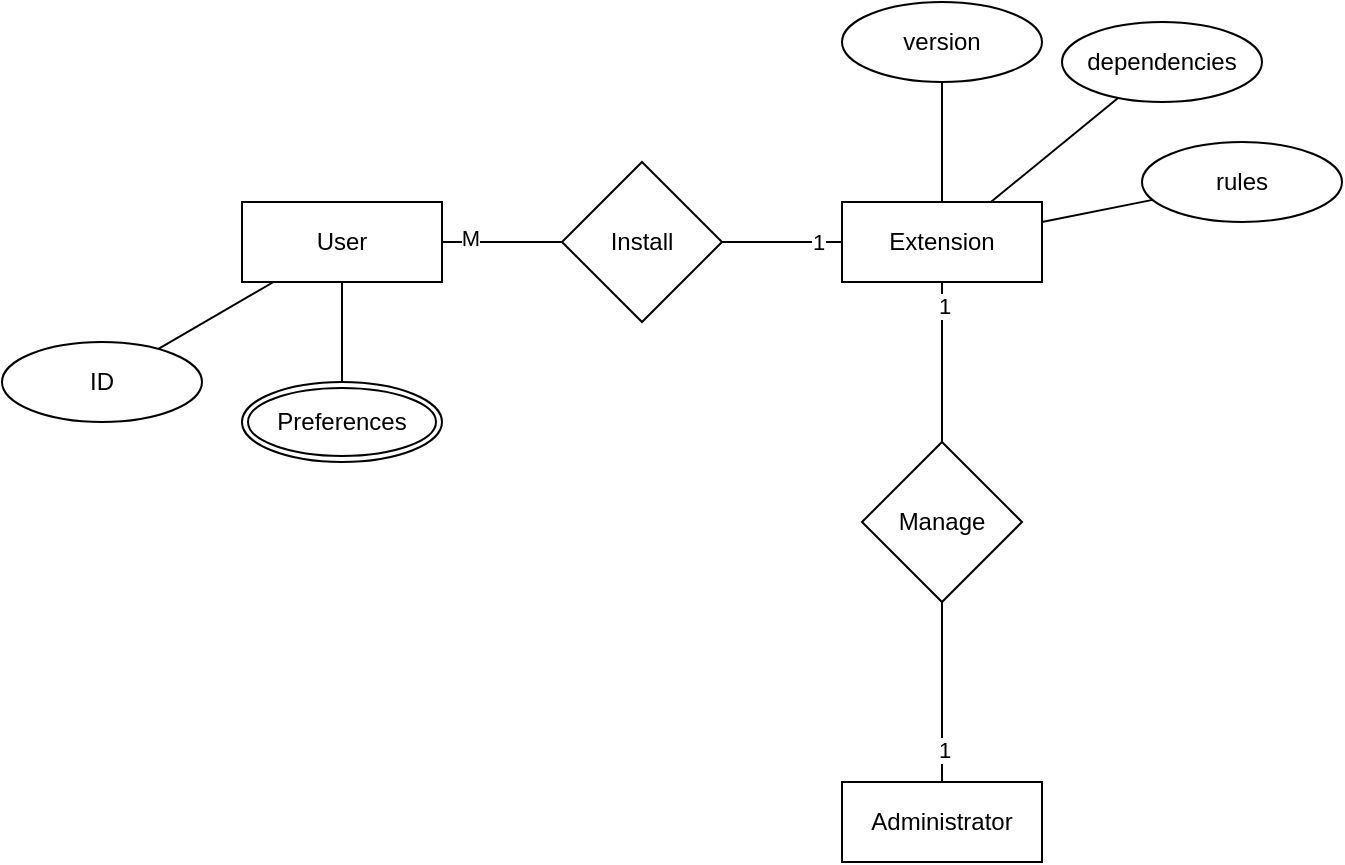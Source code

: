 <mxfile version="23.1.5" type="device">
  <diagram id="R2lEEEUBdFMjLlhIrx00" name="Page-1">
    <mxGraphModel dx="913" dy="540" grid="1" gridSize="10" guides="1" tooltips="1" connect="1" arrows="1" fold="1" page="1" pageScale="1" pageWidth="850" pageHeight="1100" math="0" shadow="0" extFonts="Permanent Marker^https://fonts.googleapis.com/css?family=Permanent+Marker">
      <root>
        <mxCell id="0" />
        <mxCell id="1" parent="0" />
        <mxCell id="5O6FmlXblkO6I3PZR3Dj-5" value="User" style="whiteSpace=wrap;html=1;align=center;" vertex="1" parent="1">
          <mxGeometry x="170" y="190" width="100" height="40" as="geometry" />
        </mxCell>
        <mxCell id="5O6FmlXblkO6I3PZR3Dj-7" value="Extension" style="whiteSpace=wrap;html=1;align=center;" vertex="1" parent="1">
          <mxGeometry x="470" y="190" width="100" height="40" as="geometry" />
        </mxCell>
        <mxCell id="5O6FmlXblkO6I3PZR3Dj-8" value="Administrator" style="whiteSpace=wrap;html=1;align=center;" vertex="1" parent="1">
          <mxGeometry x="470" y="480" width="100" height="40" as="geometry" />
        </mxCell>
        <mxCell id="5O6FmlXblkO6I3PZR3Dj-11" value="" style="endArrow=none;html=1;rounded=0;" edge="1" parent="1" source="5O6FmlXblkO6I3PZR3Dj-5" target="5O6FmlXblkO6I3PZR3Dj-12">
          <mxGeometry width="50" height="50" relative="1" as="geometry">
            <mxPoint x="200" y="350" as="sourcePoint" />
            <mxPoint x="250" y="300" as="targetPoint" />
          </mxGeometry>
        </mxCell>
        <mxCell id="5O6FmlXblkO6I3PZR3Dj-32" value="M" style="edgeLabel;html=1;align=center;verticalAlign=middle;resizable=0;points=[];" vertex="1" connectable="0" parent="5O6FmlXblkO6I3PZR3Dj-11">
          <mxGeometry x="-0.526" y="2" relative="1" as="geometry">
            <mxPoint as="offset" />
          </mxGeometry>
        </mxCell>
        <mxCell id="5O6FmlXblkO6I3PZR3Dj-12" value="Install" style="rhombus;whiteSpace=wrap;html=1;" vertex="1" parent="1">
          <mxGeometry x="330" y="170" width="80" height="80" as="geometry" />
        </mxCell>
        <mxCell id="5O6FmlXblkO6I3PZR3Dj-13" value="" style="endArrow=none;html=1;rounded=0;exitX=1;exitY=0.5;exitDx=0;exitDy=0;" edge="1" parent="1" source="5O6FmlXblkO6I3PZR3Dj-12" target="5O6FmlXblkO6I3PZR3Dj-7">
          <mxGeometry width="50" height="50" relative="1" as="geometry">
            <mxPoint x="425" y="130" as="sourcePoint" />
            <mxPoint x="485" y="130" as="targetPoint" />
          </mxGeometry>
        </mxCell>
        <mxCell id="5O6FmlXblkO6I3PZR3Dj-31" value="1" style="edgeLabel;html=1;align=center;verticalAlign=middle;resizable=0;points=[];" vertex="1" connectable="0" parent="5O6FmlXblkO6I3PZR3Dj-13">
          <mxGeometry x="0.604" relative="1" as="geometry">
            <mxPoint as="offset" />
          </mxGeometry>
        </mxCell>
        <mxCell id="5O6FmlXblkO6I3PZR3Dj-14" value="Manage" style="rhombus;whiteSpace=wrap;html=1;" vertex="1" parent="1">
          <mxGeometry x="480" y="310" width="80" height="80" as="geometry" />
        </mxCell>
        <mxCell id="5O6FmlXblkO6I3PZR3Dj-15" value="" style="endArrow=none;html=1;rounded=0;" edge="1" parent="1" source="5O6FmlXblkO6I3PZR3Dj-14" target="5O6FmlXblkO6I3PZR3Dj-7">
          <mxGeometry width="50" height="50" relative="1" as="geometry">
            <mxPoint x="430" y="260" as="sourcePoint" />
            <mxPoint x="480" y="260" as="targetPoint" />
          </mxGeometry>
        </mxCell>
        <mxCell id="5O6FmlXblkO6I3PZR3Dj-34" value="1" style="edgeLabel;html=1;align=center;verticalAlign=middle;resizable=0;points=[];" vertex="1" connectable="0" parent="5O6FmlXblkO6I3PZR3Dj-15">
          <mxGeometry x="0.707" y="-1" relative="1" as="geometry">
            <mxPoint as="offset" />
          </mxGeometry>
        </mxCell>
        <mxCell id="5O6FmlXblkO6I3PZR3Dj-16" value="" style="endArrow=none;html=1;rounded=0;" edge="1" parent="1" source="5O6FmlXblkO6I3PZR3Dj-8" target="5O6FmlXblkO6I3PZR3Dj-14">
          <mxGeometry width="50" height="50" relative="1" as="geometry">
            <mxPoint x="410" y="410" as="sourcePoint" />
            <mxPoint x="410" y="340" as="targetPoint" />
          </mxGeometry>
        </mxCell>
        <mxCell id="5O6FmlXblkO6I3PZR3Dj-33" value="1" style="edgeLabel;html=1;align=center;verticalAlign=middle;resizable=0;points=[];" vertex="1" connectable="0" parent="5O6FmlXblkO6I3PZR3Dj-16">
          <mxGeometry x="-0.633" y="-1" relative="1" as="geometry">
            <mxPoint as="offset" />
          </mxGeometry>
        </mxCell>
        <mxCell id="5O6FmlXblkO6I3PZR3Dj-17" value="ID" style="ellipse;whiteSpace=wrap;html=1;align=center;" vertex="1" parent="1">
          <mxGeometry x="50" y="260" width="100" height="40" as="geometry" />
        </mxCell>
        <mxCell id="5O6FmlXblkO6I3PZR3Dj-18" value="Preferences" style="ellipse;shape=doubleEllipse;margin=3;whiteSpace=wrap;html=1;align=center;" vertex="1" parent="1">
          <mxGeometry x="170" y="280" width="100" height="40" as="geometry" />
        </mxCell>
        <mxCell id="5O6FmlXblkO6I3PZR3Dj-20" value="" style="endArrow=none;html=1;rounded=0;" edge="1" parent="1" source="5O6FmlXblkO6I3PZR3Dj-17" target="5O6FmlXblkO6I3PZR3Dj-5">
          <mxGeometry width="50" height="50" relative="1" as="geometry">
            <mxPoint x="80" y="209.57" as="sourcePoint" />
            <mxPoint x="140" y="209.57" as="targetPoint" />
          </mxGeometry>
        </mxCell>
        <mxCell id="5O6FmlXblkO6I3PZR3Dj-21" value="" style="endArrow=none;html=1;rounded=0;" edge="1" parent="1" source="5O6FmlXblkO6I3PZR3Dj-5" target="5O6FmlXblkO6I3PZR3Dj-18">
          <mxGeometry width="50" height="50" relative="1" as="geometry">
            <mxPoint x="200" y="250" as="sourcePoint" />
            <mxPoint x="260" y="250" as="targetPoint" />
          </mxGeometry>
        </mxCell>
        <mxCell id="5O6FmlXblkO6I3PZR3Dj-22" value="version" style="ellipse;whiteSpace=wrap;html=1;align=center;" vertex="1" parent="1">
          <mxGeometry x="470" y="90" width="100" height="40" as="geometry" />
        </mxCell>
        <mxCell id="5O6FmlXblkO6I3PZR3Dj-26" value="dependencies" style="ellipse;whiteSpace=wrap;html=1;align=center;" vertex="1" parent="1">
          <mxGeometry x="580" y="100" width="100" height="40" as="geometry" />
        </mxCell>
        <mxCell id="5O6FmlXblkO6I3PZR3Dj-27" value="rules" style="ellipse;whiteSpace=wrap;html=1;align=center;" vertex="1" parent="1">
          <mxGeometry x="620" y="160" width="100" height="40" as="geometry" />
        </mxCell>
        <mxCell id="5O6FmlXblkO6I3PZR3Dj-28" value="" style="endArrow=none;html=1;rounded=0;" edge="1" parent="1" source="5O6FmlXblkO6I3PZR3Dj-7" target="5O6FmlXblkO6I3PZR3Dj-22">
          <mxGeometry width="50" height="50" relative="1" as="geometry">
            <mxPoint x="319.67" y="124" as="sourcePoint" />
            <mxPoint x="377.67" y="90" as="targetPoint" />
          </mxGeometry>
        </mxCell>
        <mxCell id="5O6FmlXblkO6I3PZR3Dj-29" value="" style="endArrow=none;html=1;rounded=0;" edge="1" parent="1" source="5O6FmlXblkO6I3PZR3Dj-7" target="5O6FmlXblkO6I3PZR3Dj-26">
          <mxGeometry width="50" height="50" relative="1" as="geometry">
            <mxPoint x="422.0" y="144" as="sourcePoint" />
            <mxPoint x="480.0" y="110" as="targetPoint" />
          </mxGeometry>
        </mxCell>
        <mxCell id="5O6FmlXblkO6I3PZR3Dj-30" value="" style="endArrow=none;html=1;rounded=0;" edge="1" parent="1" source="5O6FmlXblkO6I3PZR3Dj-7" target="5O6FmlXblkO6I3PZR3Dj-27">
          <mxGeometry width="50" height="50" relative="1" as="geometry">
            <mxPoint x="471.0" y="160" as="sourcePoint" />
            <mxPoint x="529" y="126" as="targetPoint" />
          </mxGeometry>
        </mxCell>
      </root>
    </mxGraphModel>
  </diagram>
</mxfile>
